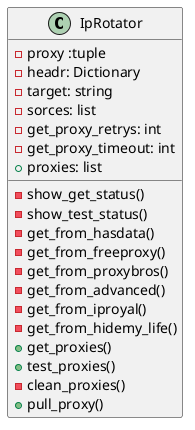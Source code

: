 @startuml
class IpRotator{
- proxy :tuple
- headr: Dictionary
- target: string
- sorces: list
- get_proxy_retrys: int
- get_proxy_timeout: int
+ proxies: list

- show_get_status()
- show_test_status()
- get_from_hasdata()
- get_from_freeproxy()
- get_from_proxybros()
- get_from_advanced()
- get_from_iproyal()
- get_from_hidemy_life()
+ get_proxies()
+ test_proxies()
- clean_proxies()
+ pull_proxy()
}
@enduml
